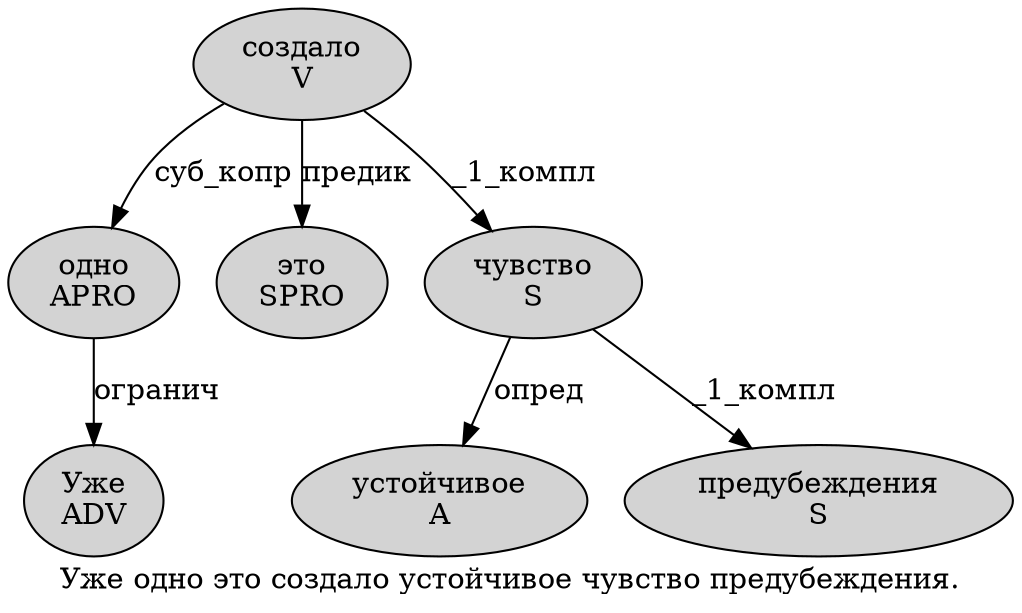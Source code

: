digraph SENTENCE_3591 {
	graph [label="Уже одно это создало устойчивое чувство предубеждения."]
	node [style=filled]
		0 [label="Уже
ADV" color="" fillcolor=lightgray penwidth=1 shape=ellipse]
		1 [label="одно
APRO" color="" fillcolor=lightgray penwidth=1 shape=ellipse]
		2 [label="это
SPRO" color="" fillcolor=lightgray penwidth=1 shape=ellipse]
		3 [label="создало
V" color="" fillcolor=lightgray penwidth=1 shape=ellipse]
		4 [label="устойчивое
A" color="" fillcolor=lightgray penwidth=1 shape=ellipse]
		5 [label="чувство
S" color="" fillcolor=lightgray penwidth=1 shape=ellipse]
		6 [label="предубеждения
S" color="" fillcolor=lightgray penwidth=1 shape=ellipse]
			3 -> 1 [label="суб_копр"]
			3 -> 2 [label="предик"]
			3 -> 5 [label="_1_компл"]
			1 -> 0 [label="огранич"]
			5 -> 4 [label="опред"]
			5 -> 6 [label="_1_компл"]
}